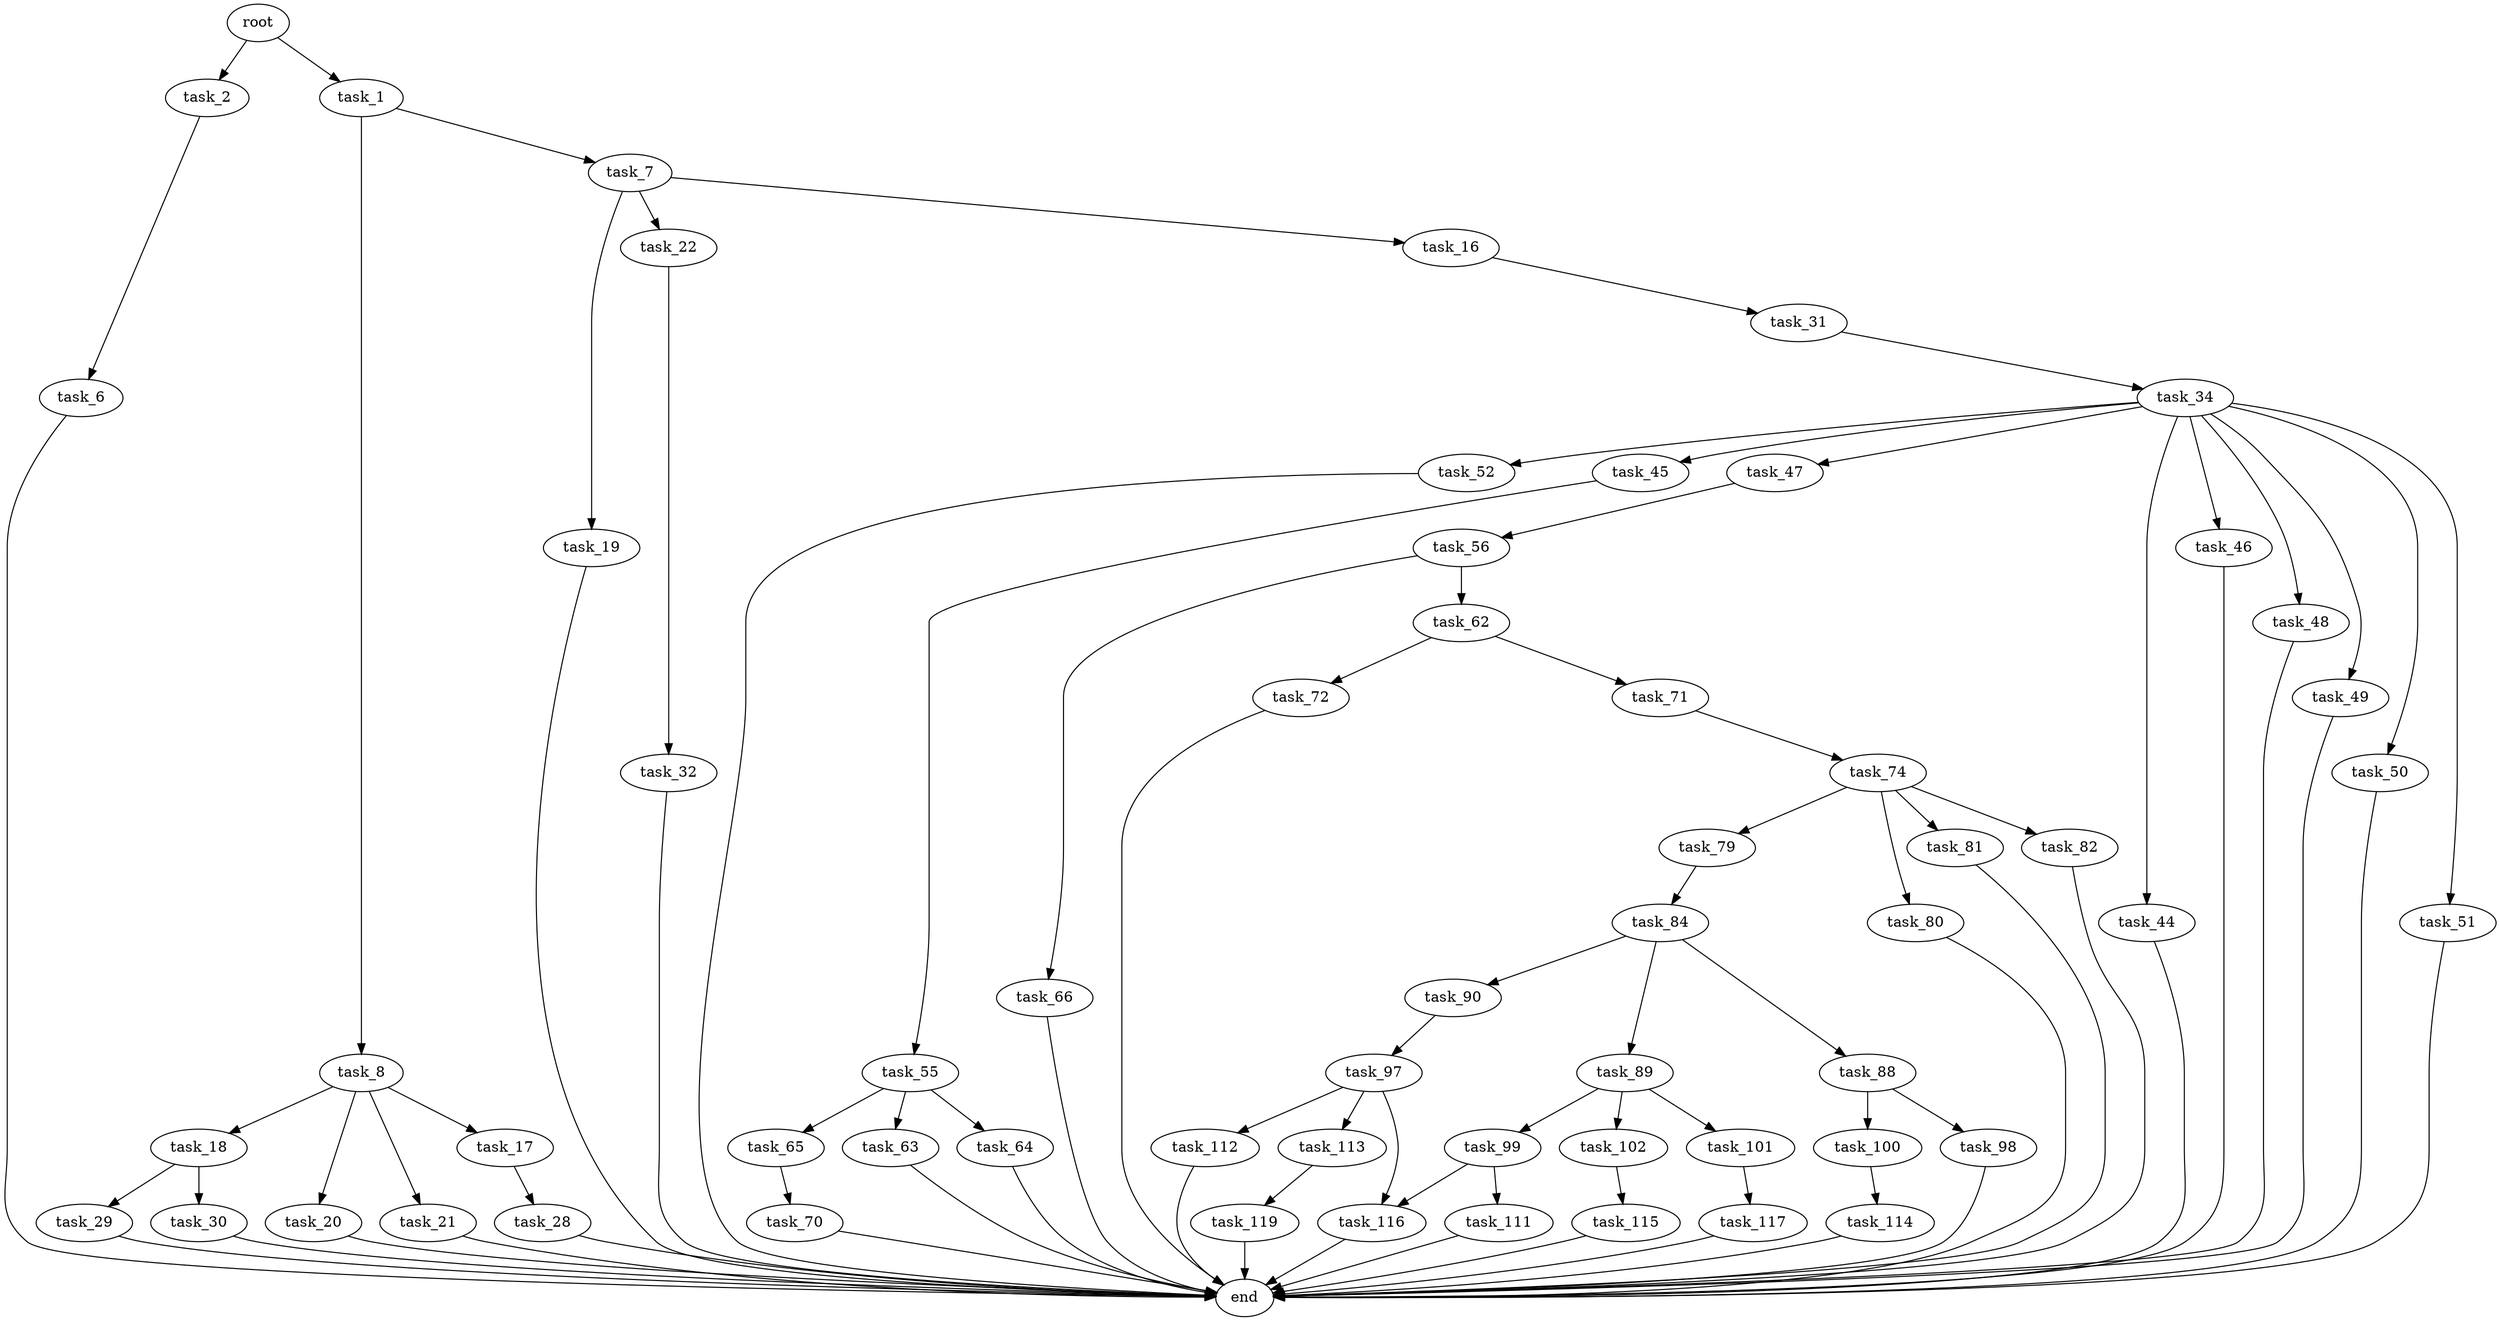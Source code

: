 digraph G {
  root [size="0.000000"];
  task_1 [size="231928233984.000000"];
  task_2 [size="6358685103.000000"];
  task_7 [size="1073741824000.000000"];
  task_8 [size="5262818845.000000"];
  task_6 [size="1294648581.000000"];
  end [size="0.000000"];
  task_16 [size="26788770980.000000"];
  task_19 [size="214664435212.000000"];
  task_22 [size="392335162748.000000"];
  task_17 [size="21875319638.000000"];
  task_18 [size="1073741824000.000000"];
  task_20 [size="44758415881.000000"];
  task_21 [size="134217728000.000000"];
  task_31 [size="70461505329.000000"];
  task_28 [size="195470926668.000000"];
  task_29 [size="368293445632.000000"];
  task_30 [size="449592835796.000000"];
  task_32 [size="134217728000.000000"];
  task_34 [size="134217728000.000000"];
  task_44 [size="244654847365.000000"];
  task_45 [size="8589934592.000000"];
  task_46 [size="21019343644.000000"];
  task_47 [size="2912064223.000000"];
  task_48 [size="8589934592.000000"];
  task_49 [size="43627239191.000000"];
  task_50 [size="175669672188.000000"];
  task_51 [size="134217728000.000000"];
  task_52 [size="8589934592.000000"];
  task_55 [size="202820788850.000000"];
  task_56 [size="10306232989.000000"];
  task_63 [size="782757789696.000000"];
  task_64 [size="47475102272.000000"];
  task_65 [size="68719476736.000000"];
  task_62 [size="31691296585.000000"];
  task_66 [size="17613077696.000000"];
  task_71 [size="68719476736.000000"];
  task_72 [size="1073741824000.000000"];
  task_70 [size="27505966993.000000"];
  task_74 [size="7376090530.000000"];
  task_79 [size="549755813888.000000"];
  task_80 [size="1073741824000.000000"];
  task_81 [size="8589934592.000000"];
  task_82 [size="1073741824000.000000"];
  task_84 [size="28969320497.000000"];
  task_88 [size="42774138038.000000"];
  task_89 [size="3650741956.000000"];
  task_90 [size="431983165013.000000"];
  task_98 [size="107275931150.000000"];
  task_100 [size="7804020186.000000"];
  task_99 [size="28991029248.000000"];
  task_101 [size="134217728000.000000"];
  task_102 [size="31451629668.000000"];
  task_97 [size="368293445632.000000"];
  task_112 [size="7570923200.000000"];
  task_113 [size="822921987628.000000"];
  task_116 [size="1243637116000.000000"];
  task_111 [size="174182887056.000000"];
  task_114 [size="14445873764.000000"];
  task_117 [size="176301912693.000000"];
  task_115 [size="7114040496.000000"];
  task_119 [size="596948735435.000000"];

  root -> task_1 [size="1.000000"];
  root -> task_2 [size="1.000000"];
  task_1 -> task_7 [size="301989888.000000"];
  task_1 -> task_8 [size="301989888.000000"];
  task_2 -> task_6 [size="209715200.000000"];
  task_7 -> task_16 [size="838860800.000000"];
  task_7 -> task_19 [size="838860800.000000"];
  task_7 -> task_22 [size="838860800.000000"];
  task_8 -> task_17 [size="209715200.000000"];
  task_8 -> task_18 [size="209715200.000000"];
  task_8 -> task_20 [size="209715200.000000"];
  task_8 -> task_21 [size="209715200.000000"];
  task_6 -> end [size="1.000000"];
  task_16 -> task_31 [size="679477248.000000"];
  task_19 -> end [size="1.000000"];
  task_22 -> task_32 [size="301989888.000000"];
  task_17 -> task_28 [size="536870912.000000"];
  task_18 -> task_29 [size="838860800.000000"];
  task_18 -> task_30 [size="838860800.000000"];
  task_20 -> end [size="1.000000"];
  task_21 -> end [size="1.000000"];
  task_31 -> task_34 [size="75497472.000000"];
  task_28 -> end [size="1.000000"];
  task_29 -> end [size="1.000000"];
  task_30 -> end [size="1.000000"];
  task_32 -> end [size="1.000000"];
  task_34 -> task_44 [size="209715200.000000"];
  task_34 -> task_45 [size="209715200.000000"];
  task_34 -> task_46 [size="209715200.000000"];
  task_34 -> task_47 [size="209715200.000000"];
  task_34 -> task_48 [size="209715200.000000"];
  task_34 -> task_49 [size="209715200.000000"];
  task_34 -> task_50 [size="209715200.000000"];
  task_34 -> task_51 [size="209715200.000000"];
  task_34 -> task_52 [size="209715200.000000"];
  task_44 -> end [size="1.000000"];
  task_45 -> task_55 [size="33554432.000000"];
  task_46 -> end [size="1.000000"];
  task_47 -> task_56 [size="75497472.000000"];
  task_48 -> end [size="1.000000"];
  task_49 -> end [size="1.000000"];
  task_50 -> end [size="1.000000"];
  task_51 -> end [size="1.000000"];
  task_52 -> end [size="1.000000"];
  task_55 -> task_63 [size="301989888.000000"];
  task_55 -> task_64 [size="301989888.000000"];
  task_55 -> task_65 [size="301989888.000000"];
  task_56 -> task_62 [size="679477248.000000"];
  task_56 -> task_66 [size="679477248.000000"];
  task_63 -> end [size="1.000000"];
  task_64 -> end [size="1.000000"];
  task_65 -> task_70 [size="134217728.000000"];
  task_62 -> task_71 [size="33554432.000000"];
  task_62 -> task_72 [size="33554432.000000"];
  task_66 -> end [size="1.000000"];
  task_71 -> task_74 [size="134217728.000000"];
  task_72 -> end [size="1.000000"];
  task_70 -> end [size="1.000000"];
  task_74 -> task_79 [size="134217728.000000"];
  task_74 -> task_80 [size="134217728.000000"];
  task_74 -> task_81 [size="134217728.000000"];
  task_74 -> task_82 [size="134217728.000000"];
  task_79 -> task_84 [size="536870912.000000"];
  task_80 -> end [size="1.000000"];
  task_81 -> end [size="1.000000"];
  task_82 -> end [size="1.000000"];
  task_84 -> task_88 [size="679477248.000000"];
  task_84 -> task_89 [size="679477248.000000"];
  task_84 -> task_90 [size="679477248.000000"];
  task_88 -> task_98 [size="75497472.000000"];
  task_88 -> task_100 [size="75497472.000000"];
  task_89 -> task_99 [size="134217728.000000"];
  task_89 -> task_101 [size="134217728.000000"];
  task_89 -> task_102 [size="134217728.000000"];
  task_90 -> task_97 [size="679477248.000000"];
  task_98 -> end [size="1.000000"];
  task_100 -> task_114 [size="536870912.000000"];
  task_99 -> task_111 [size="75497472.000000"];
  task_99 -> task_116 [size="75497472.000000"];
  task_101 -> task_117 [size="209715200.000000"];
  task_102 -> task_115 [size="536870912.000000"];
  task_97 -> task_112 [size="411041792.000000"];
  task_97 -> task_113 [size="411041792.000000"];
  task_97 -> task_116 [size="411041792.000000"];
  task_112 -> end [size="1.000000"];
  task_113 -> task_119 [size="536870912.000000"];
  task_116 -> end [size="1.000000"];
  task_111 -> end [size="1.000000"];
  task_114 -> end [size="1.000000"];
  task_117 -> end [size="1.000000"];
  task_115 -> end [size="1.000000"];
  task_119 -> end [size="1.000000"];
}
